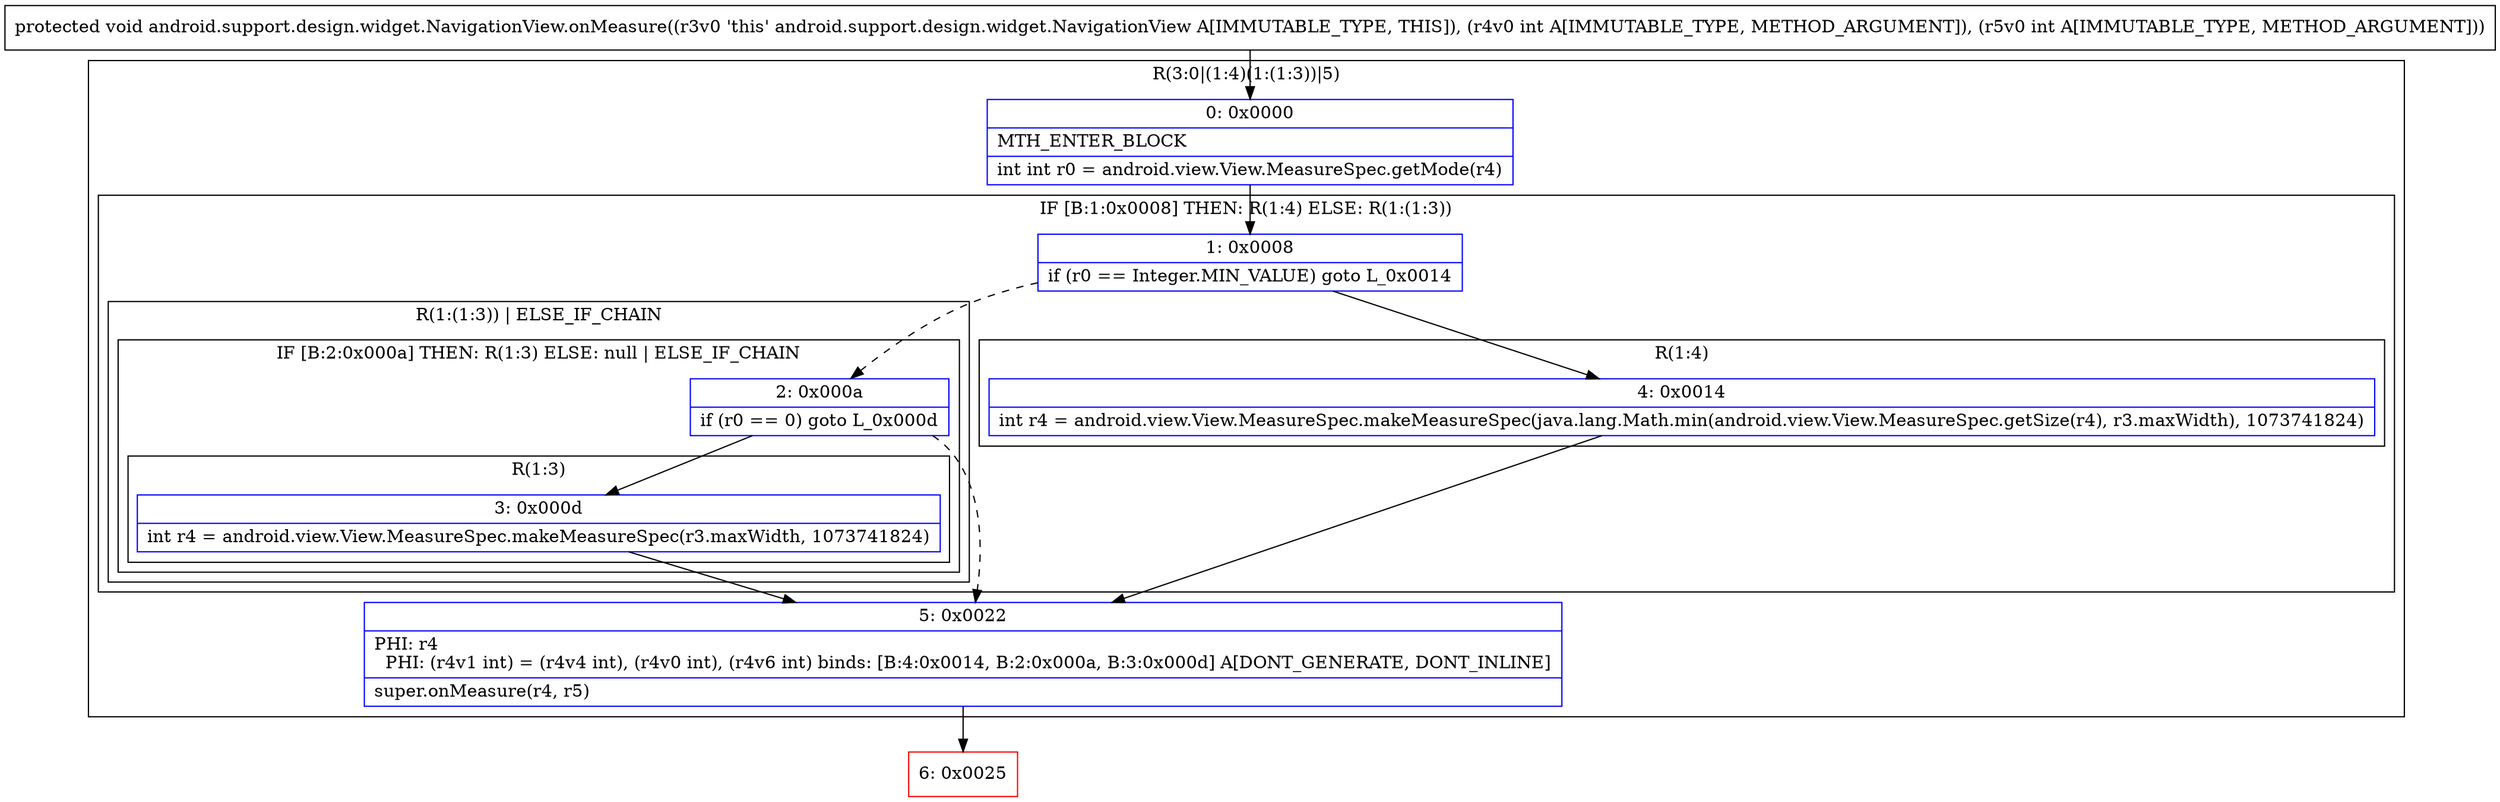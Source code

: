 digraph "CFG forandroid.support.design.widget.NavigationView.onMeasure(II)V" {
subgraph cluster_Region_842876524 {
label = "R(3:0|(1:4)(1:(1:3))|5)";
node [shape=record,color=blue];
Node_0 [shape=record,label="{0\:\ 0x0000|MTH_ENTER_BLOCK\l|int int r0 = android.view.View.MeasureSpec.getMode(r4)\l}"];
subgraph cluster_IfRegion_751545460 {
label = "IF [B:1:0x0008] THEN: R(1:4) ELSE: R(1:(1:3))";
node [shape=record,color=blue];
Node_1 [shape=record,label="{1\:\ 0x0008|if (r0 == Integer.MIN_VALUE) goto L_0x0014\l}"];
subgraph cluster_Region_1820468693 {
label = "R(1:4)";
node [shape=record,color=blue];
Node_4 [shape=record,label="{4\:\ 0x0014|int r4 = android.view.View.MeasureSpec.makeMeasureSpec(java.lang.Math.min(android.view.View.MeasureSpec.getSize(r4), r3.maxWidth), 1073741824)\l}"];
}
subgraph cluster_Region_1247902582 {
label = "R(1:(1:3)) | ELSE_IF_CHAIN\l";
node [shape=record,color=blue];
subgraph cluster_IfRegion_488692422 {
label = "IF [B:2:0x000a] THEN: R(1:3) ELSE: null | ELSE_IF_CHAIN\l";
node [shape=record,color=blue];
Node_2 [shape=record,label="{2\:\ 0x000a|if (r0 == 0) goto L_0x000d\l}"];
subgraph cluster_Region_1840582496 {
label = "R(1:3)";
node [shape=record,color=blue];
Node_3 [shape=record,label="{3\:\ 0x000d|int r4 = android.view.View.MeasureSpec.makeMeasureSpec(r3.maxWidth, 1073741824)\l}"];
}
}
}
}
Node_5 [shape=record,label="{5\:\ 0x0022|PHI: r4 \l  PHI: (r4v1 int) = (r4v4 int), (r4v0 int), (r4v6 int) binds: [B:4:0x0014, B:2:0x000a, B:3:0x000d] A[DONT_GENERATE, DONT_INLINE]\l|super.onMeasure(r4, r5)\l}"];
}
Node_6 [shape=record,color=red,label="{6\:\ 0x0025}"];
MethodNode[shape=record,label="{protected void android.support.design.widget.NavigationView.onMeasure((r3v0 'this' android.support.design.widget.NavigationView A[IMMUTABLE_TYPE, THIS]), (r4v0 int A[IMMUTABLE_TYPE, METHOD_ARGUMENT]), (r5v0 int A[IMMUTABLE_TYPE, METHOD_ARGUMENT])) }"];
MethodNode -> Node_0;
Node_0 -> Node_1;
Node_1 -> Node_2[style=dashed];
Node_1 -> Node_4;
Node_4 -> Node_5;
Node_2 -> Node_3;
Node_2 -> Node_5[style=dashed];
Node_3 -> Node_5;
Node_5 -> Node_6;
}

